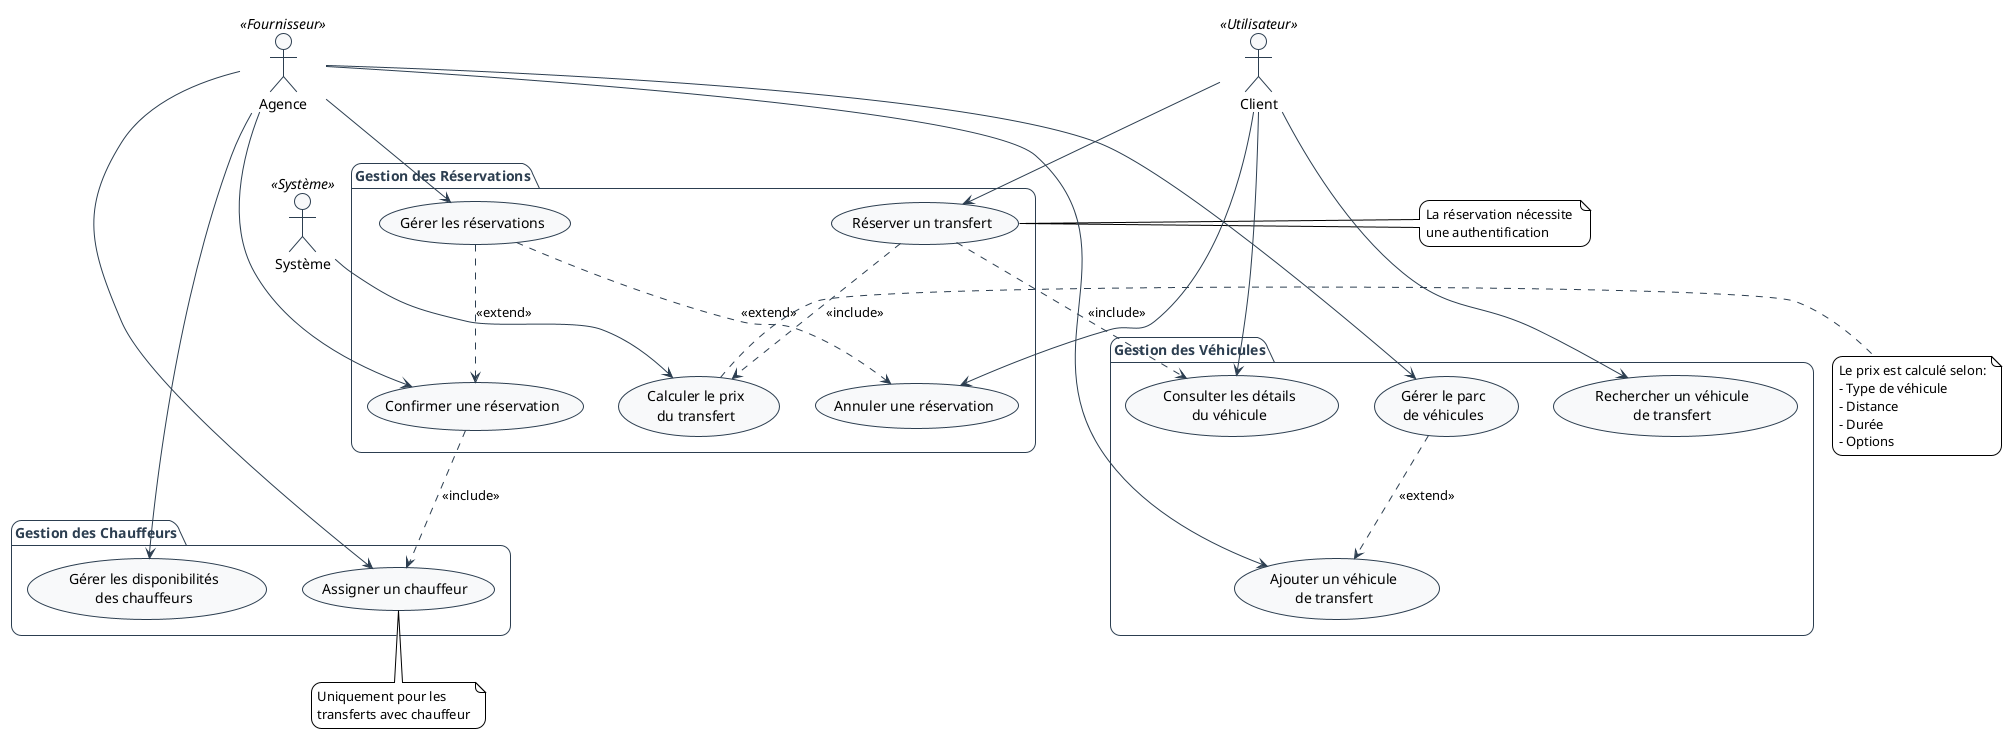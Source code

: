 @startuml "Système de Gestion des Transferts"

!theme plain
skinparam roundcorner 20
skinparam handwritten false

' Personnalisation du style
skinparam usecase {
    BackgroundColor #F8F9FA
    BorderColor #2C3E50
    ArrowColor #2C3E50
    ActorBorderColor #2C3E50
    ActorBackgroundColor #F8F9FA
}

skinparam actor {
    BackgroundColor #F8F9FA
    BorderColor #2C3E50
}

skinparam package {
    BackgroundColor transparent
    BorderColor #2C3E50
    FontColor #2C3E50
}

' Définition des acteurs avec des stéréotypes
:Client: as client << Utilisateur >>
:Agence: as agency << Fournisseur >>
:Système: as system << Système >>

' Organisation des cas d'utilisation par package
package "Gestion des Véhicules" {
    usecase "Rechercher un véhicule\nde transfert" as UC1
    usecase "Consulter les détails\ndu véhicule" as UC2
    usecase "Gérer le parc\nde véhicules" as UC3
    usecase "Ajouter un véhicule\nde transfert" as UC4
}

package "Gestion des Réservations" {
    usecase "Réserver un transfert" as UC5
    usecase "Calculer le prix\ndu transfert" as UC6
    usecase "Gérer les réservations" as UC7
    usecase "Annuler une réservation" as UC8
    usecase "Confirmer une réservation" as UC9
}

package "Gestion des Chauffeurs" {
    usecase "Assigner un chauffeur" as UC10
    usecase "Gérer les disponibilités\ndes chauffeurs" as UC11
}

' Relations Client
client --> UC1
client --> UC2
client --> UC5
client --> UC8

' Relations Agence
agency --> UC3
agency --> UC4
agency --> UC7
agency --> UC9
agency --> UC10
agency --> UC11

' Relations Système
system --> UC6

' Relations d'inclusion et d'extension
UC5 ..> UC6 : << include >>
UC5 ..> UC2 : << include >>
UC9 ..> UC10 : << include >>
UC3 ..> UC4 : << extend >>
UC7 ..> UC8 : << extend >>
UC7 ..> UC9 : << extend >>

' Notes explicatives
note right of UC5
  La réservation nécessite 
  une authentification
end note

note right of UC6
  Le prix est calculé selon:
  - Type de véhicule
  - Distance
  - Durée
  - Options
end note

note bottom of UC10
  Uniquement pour les 
  transferts avec chauffeur
end note

@enduml